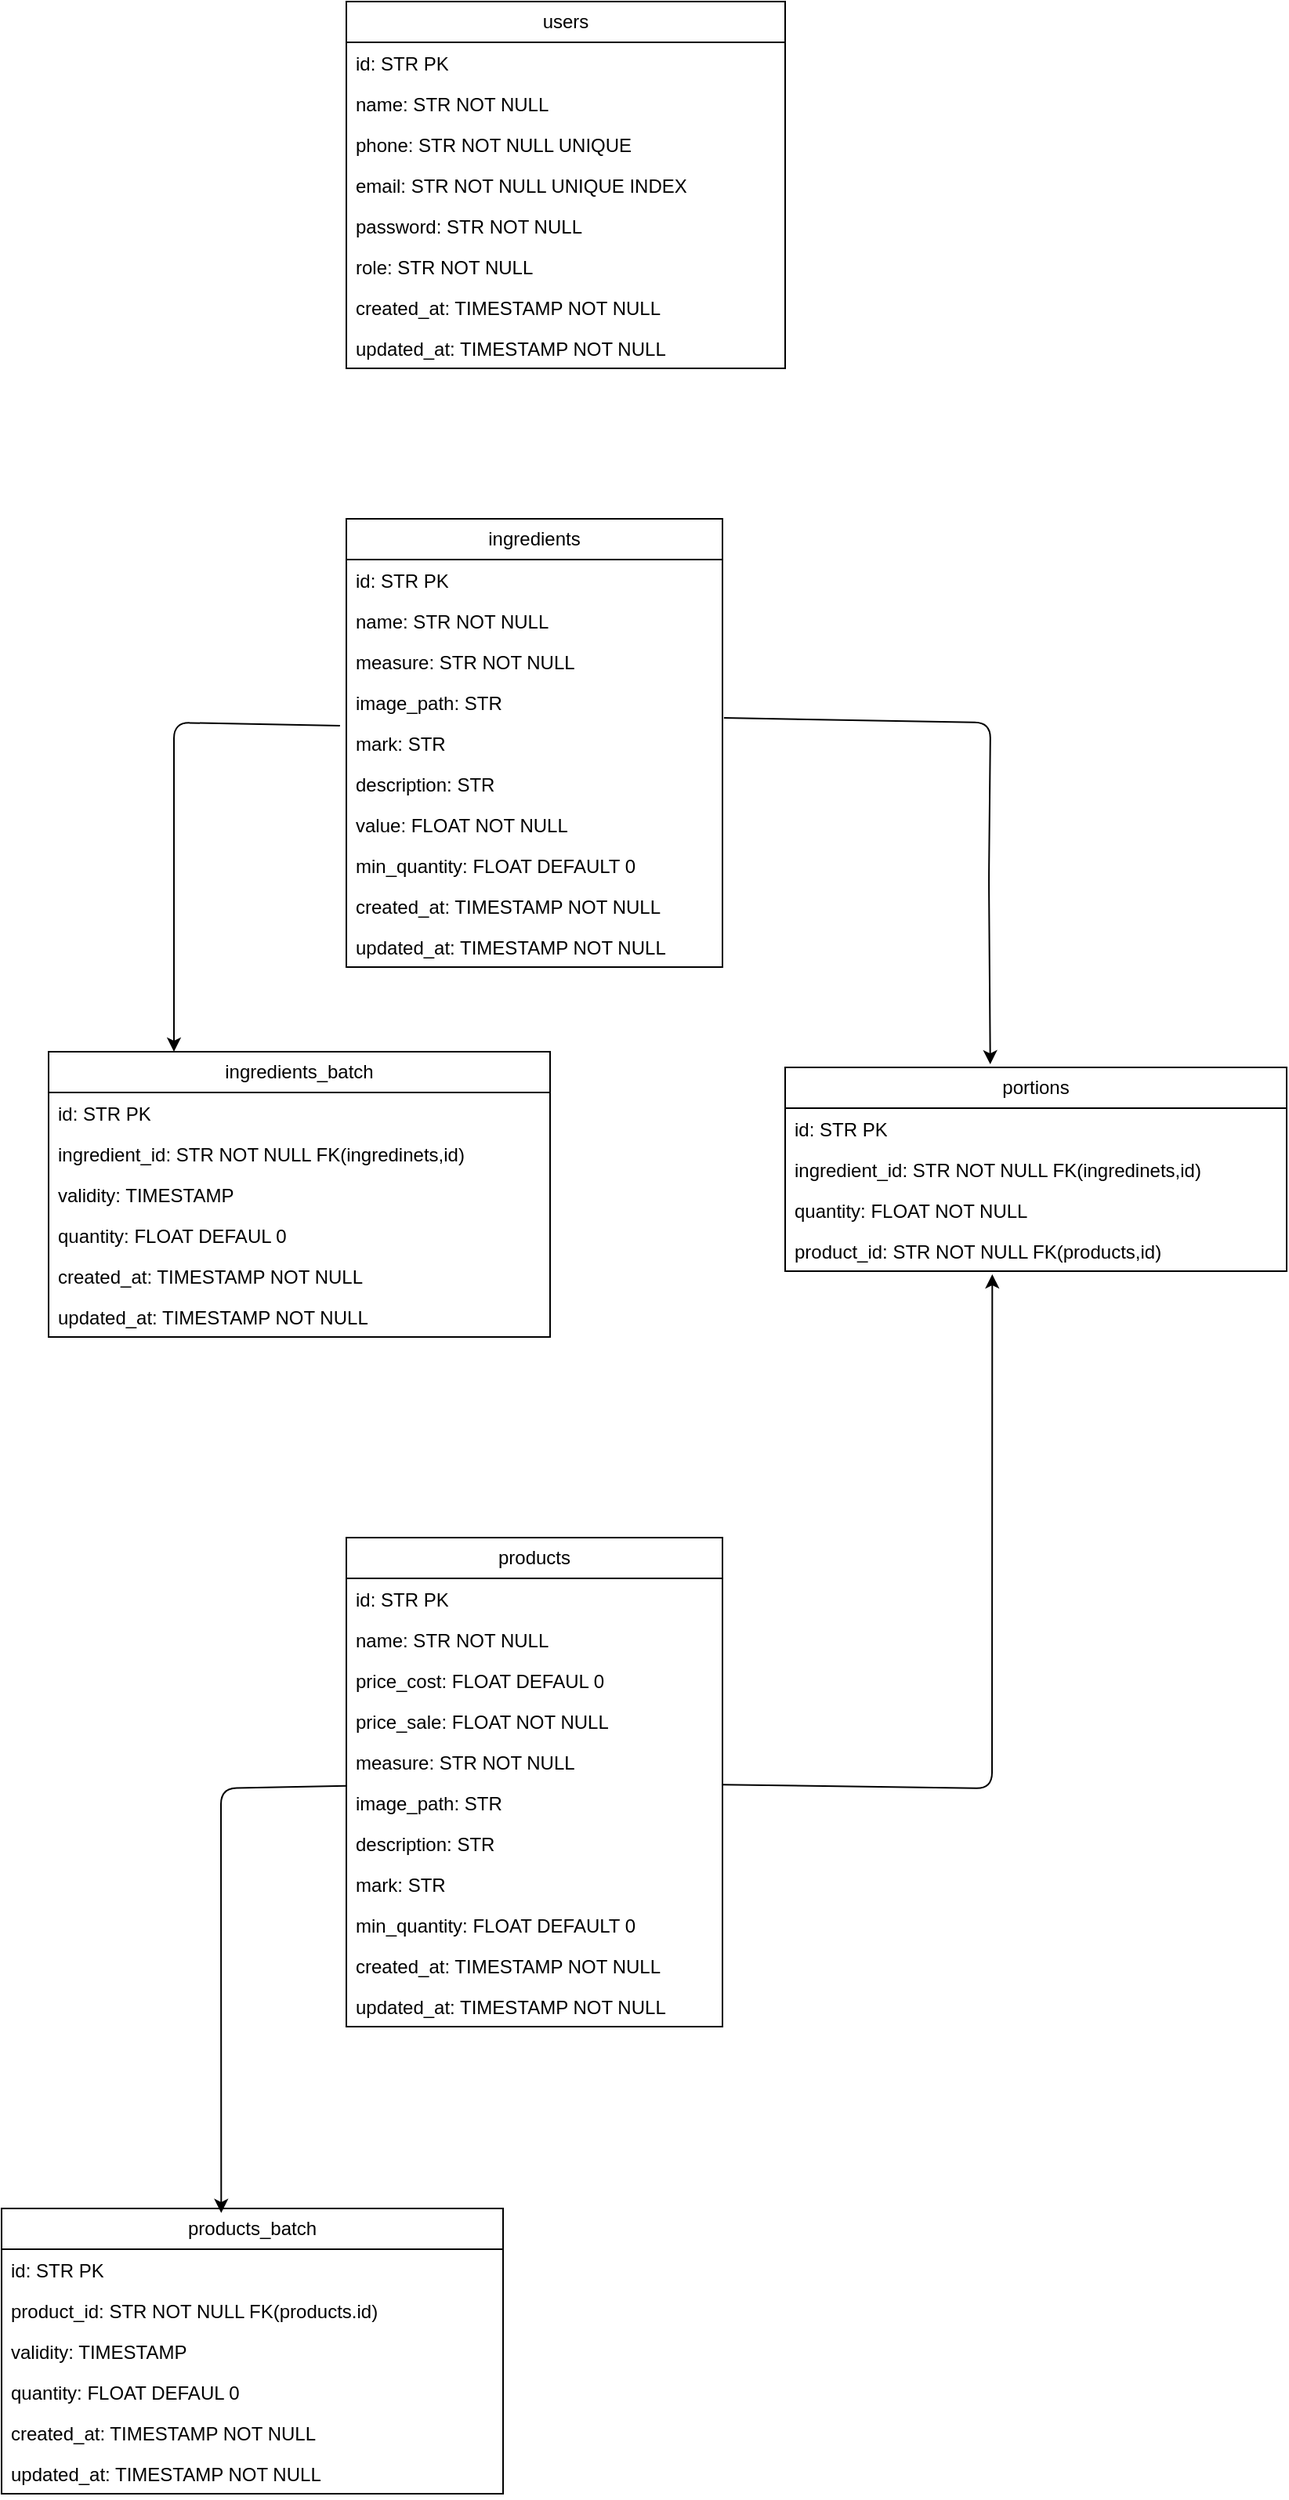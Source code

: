 <mxfile>
    <diagram id="tOFrIx3XNo2UGzEPJhCc" name="der">
        <mxGraphModel dx="1626" dy="713" grid="1" gridSize="10" guides="1" tooltips="1" connect="1" arrows="1" fold="1" page="1" pageScale="1" pageWidth="850" pageHeight="1100" math="0" shadow="0">
            <root>
                <mxCell id="0"/>
                <mxCell id="1" parent="0"/>
                <mxCell id="2" value="users" style="swimlane;fontStyle=0;childLayout=stackLayout;horizontal=1;startSize=26;fillColor=none;horizontalStack=0;resizeParent=1;resizeParentMax=0;resizeLast=0;collapsible=1;marginBottom=0;whiteSpace=wrap;html=1;" parent="1" vertex="1">
                    <mxGeometry x="240" y="60" width="280" height="234" as="geometry"/>
                </mxCell>
                <mxCell id="3" value="id: STR PK" style="text;strokeColor=none;fillColor=none;align=left;verticalAlign=top;spacingLeft=4;spacingRight=4;overflow=hidden;rotatable=0;points=[[0,0.5],[1,0.5]];portConstraint=eastwest;whiteSpace=wrap;html=1;" parent="2" vertex="1">
                    <mxGeometry y="26" width="280" height="26" as="geometry"/>
                </mxCell>
                <mxCell id="4" value="name: STR NOT NULL" style="text;strokeColor=none;fillColor=none;align=left;verticalAlign=top;spacingLeft=4;spacingRight=4;overflow=hidden;rotatable=0;points=[[0,0.5],[1,0.5]];portConstraint=eastwest;whiteSpace=wrap;html=1;" parent="2" vertex="1">
                    <mxGeometry y="52" width="280" height="26" as="geometry"/>
                </mxCell>
                <mxCell id="5" value="phone: STR NOT NULL UNIQUE" style="text;strokeColor=none;fillColor=none;align=left;verticalAlign=top;spacingLeft=4;spacingRight=4;overflow=hidden;rotatable=0;points=[[0,0.5],[1,0.5]];portConstraint=eastwest;whiteSpace=wrap;html=1;" parent="2" vertex="1">
                    <mxGeometry y="78" width="280" height="26" as="geometry"/>
                </mxCell>
                <mxCell id="6" value="email: STR NOT NULL UNIQUE INDEX" style="text;strokeColor=none;fillColor=none;align=left;verticalAlign=top;spacingLeft=4;spacingRight=4;overflow=hidden;rotatable=0;points=[[0,0.5],[1,0.5]];portConstraint=eastwest;whiteSpace=wrap;html=1;" parent="2" vertex="1">
                    <mxGeometry y="104" width="280" height="26" as="geometry"/>
                </mxCell>
                <mxCell id="8" value="password: STR NOT NULL" style="text;strokeColor=none;fillColor=none;align=left;verticalAlign=top;spacingLeft=4;spacingRight=4;overflow=hidden;rotatable=0;points=[[0,0.5],[1,0.5]];portConstraint=eastwest;whiteSpace=wrap;html=1;" parent="2" vertex="1">
                    <mxGeometry y="130" width="280" height="26" as="geometry"/>
                </mxCell>
                <mxCell id="9" value="role: STR NOT NULL" style="text;strokeColor=none;fillColor=none;align=left;verticalAlign=top;spacingLeft=4;spacingRight=4;overflow=hidden;rotatable=0;points=[[0,0.5],[1,0.5]];portConstraint=eastwest;whiteSpace=wrap;html=1;" parent="2" vertex="1">
                    <mxGeometry y="156" width="280" height="26" as="geometry"/>
                </mxCell>
                <mxCell id="7" value="created_at: TIMESTAMP NOT NULL" style="text;strokeColor=none;fillColor=none;align=left;verticalAlign=top;spacingLeft=4;spacingRight=4;overflow=hidden;rotatable=0;points=[[0,0.5],[1,0.5]];portConstraint=eastwest;whiteSpace=wrap;html=1;" parent="2" vertex="1">
                    <mxGeometry y="182" width="280" height="26" as="geometry"/>
                </mxCell>
                <mxCell id="11" value="updated_at: TIMESTAMP NOT NULL" style="text;strokeColor=none;fillColor=none;align=left;verticalAlign=top;spacingLeft=4;spacingRight=4;overflow=hidden;rotatable=0;points=[[0,0.5],[1,0.5]];portConstraint=eastwest;whiteSpace=wrap;html=1;" parent="2" vertex="1">
                    <mxGeometry y="208" width="280" height="26" as="geometry"/>
                </mxCell>
                <mxCell id="41" style="edgeStyle=none;html=1;exitX=-0.017;exitY=0.077;exitDx=0;exitDy=0;exitPerimeter=0;entryX=0.25;entryY=0;entryDx=0;entryDy=0;" edge="1" parent="1" source="17" target="23">
                    <mxGeometry relative="1" as="geometry">
                        <mxPoint x="130" y="720" as="targetPoint"/>
                        <Array as="points">
                            <mxPoint x="130" y="520"/>
                        </Array>
                    </mxGeometry>
                </mxCell>
                <mxCell id="12" value="ingredients" style="swimlane;fontStyle=0;childLayout=stackLayout;horizontal=1;startSize=26;fillColor=none;horizontalStack=0;resizeParent=1;resizeParentMax=0;resizeLast=0;collapsible=1;marginBottom=0;whiteSpace=wrap;html=1;" parent="1" vertex="1">
                    <mxGeometry x="240" y="390" width="240" height="286" as="geometry"/>
                </mxCell>
                <mxCell id="13" value="id: STR PK" style="text;strokeColor=none;fillColor=none;align=left;verticalAlign=top;spacingLeft=4;spacingRight=4;overflow=hidden;rotatable=0;points=[[0,0.5],[1,0.5]];portConstraint=eastwest;whiteSpace=wrap;html=1;" parent="12" vertex="1">
                    <mxGeometry y="26" width="240" height="26" as="geometry"/>
                </mxCell>
                <mxCell id="14" value="name: STR NOT NULL" style="text;strokeColor=none;fillColor=none;align=left;verticalAlign=top;spacingLeft=4;spacingRight=4;overflow=hidden;rotatable=0;points=[[0,0.5],[1,0.5]];portConstraint=eastwest;whiteSpace=wrap;html=1;" parent="12" vertex="1">
                    <mxGeometry y="52" width="240" height="26" as="geometry"/>
                </mxCell>
                <mxCell id="15" value="measure: STR NOT NULL" style="text;strokeColor=none;fillColor=none;align=left;verticalAlign=top;spacingLeft=4;spacingRight=4;overflow=hidden;rotatable=0;points=[[0,0.5],[1,0.5]];portConstraint=eastwest;whiteSpace=wrap;html=1;" parent="12" vertex="1">
                    <mxGeometry y="78" width="240" height="26" as="geometry"/>
                </mxCell>
                <mxCell id="16" value="image_path: STR" style="text;strokeColor=none;fillColor=none;align=left;verticalAlign=top;spacingLeft=4;spacingRight=4;overflow=hidden;rotatable=0;points=[[0,0.5],[1,0.5]];portConstraint=eastwest;whiteSpace=wrap;html=1;" parent="12" vertex="1">
                    <mxGeometry y="104" width="240" height="26" as="geometry"/>
                </mxCell>
                <mxCell id="17" value="mark: STR" style="text;strokeColor=none;fillColor=none;align=left;verticalAlign=top;spacingLeft=4;spacingRight=4;overflow=hidden;rotatable=0;points=[[0,0.5],[1,0.5]];portConstraint=eastwest;whiteSpace=wrap;html=1;" parent="12" vertex="1">
                    <mxGeometry y="130" width="240" height="26" as="geometry"/>
                </mxCell>
                <mxCell id="18" value="description: STR" style="text;strokeColor=none;fillColor=none;align=left;verticalAlign=top;spacingLeft=4;spacingRight=4;overflow=hidden;rotatable=0;points=[[0,0.5],[1,0.5]];portConstraint=eastwest;whiteSpace=wrap;html=1;" parent="12" vertex="1">
                    <mxGeometry y="156" width="240" height="26" as="geometry"/>
                </mxCell>
                <mxCell id="19" value="value: FLOAT NOT NULL" style="text;strokeColor=none;fillColor=none;align=left;verticalAlign=top;spacingLeft=4;spacingRight=4;overflow=hidden;rotatable=0;points=[[0,0.5],[1,0.5]];portConstraint=eastwest;whiteSpace=wrap;html=1;" parent="12" vertex="1">
                    <mxGeometry y="182" width="240" height="26" as="geometry"/>
                </mxCell>
                <mxCell id="20" value="min_quantity: FLOAT DEFAULT 0" style="text;strokeColor=none;fillColor=none;align=left;verticalAlign=top;spacingLeft=4;spacingRight=4;overflow=hidden;rotatable=0;points=[[0,0.5],[1,0.5]];portConstraint=eastwest;whiteSpace=wrap;html=1;" parent="12" vertex="1">
                    <mxGeometry y="208" width="240" height="26" as="geometry"/>
                </mxCell>
                <mxCell id="21" value="created_at: TIMESTAMP NOT NULL" style="text;strokeColor=none;fillColor=none;align=left;verticalAlign=top;spacingLeft=4;spacingRight=4;overflow=hidden;rotatable=0;points=[[0,0.5],[1,0.5]];portConstraint=eastwest;whiteSpace=wrap;html=1;" parent="12" vertex="1">
                    <mxGeometry y="234" width="240" height="26" as="geometry"/>
                </mxCell>
                <mxCell id="22" value="updated_at: TIMESTAMP NOT NULL" style="text;strokeColor=none;fillColor=none;align=left;verticalAlign=top;spacingLeft=4;spacingRight=4;overflow=hidden;rotatable=0;points=[[0,0.5],[1,0.5]];portConstraint=eastwest;whiteSpace=wrap;html=1;" parent="12" vertex="1">
                    <mxGeometry y="260" width="240" height="26" as="geometry"/>
                </mxCell>
                <mxCell id="23" value="ingredients_batch" style="swimlane;fontStyle=0;childLayout=stackLayout;horizontal=1;startSize=26;fillColor=none;horizontalStack=0;resizeParent=1;resizeParentMax=0;resizeLast=0;collapsible=1;marginBottom=0;whiteSpace=wrap;html=1;" parent="1" vertex="1">
                    <mxGeometry x="50" y="730" width="320" height="182" as="geometry"/>
                </mxCell>
                <mxCell id="24" value="id: STR PK" style="text;strokeColor=none;fillColor=none;align=left;verticalAlign=top;spacingLeft=4;spacingRight=4;overflow=hidden;rotatable=0;points=[[0,0.5],[1,0.5]];portConstraint=eastwest;whiteSpace=wrap;html=1;" parent="23" vertex="1">
                    <mxGeometry y="26" width="320" height="26" as="geometry"/>
                </mxCell>
                <mxCell id="25" value="ingredient_id: STR NOT NULL FK(ingredinets,id)" style="text;strokeColor=none;fillColor=none;align=left;verticalAlign=top;spacingLeft=4;spacingRight=4;overflow=hidden;rotatable=0;points=[[0,0.5],[1,0.5]];portConstraint=eastwest;whiteSpace=wrap;html=1;" parent="23" vertex="1">
                    <mxGeometry y="52" width="320" height="26" as="geometry"/>
                </mxCell>
                <mxCell id="26" value="validity: TIMESTAMP" style="text;strokeColor=none;fillColor=none;align=left;verticalAlign=top;spacingLeft=4;spacingRight=4;overflow=hidden;rotatable=0;points=[[0,0.5],[1,0.5]];portConstraint=eastwest;whiteSpace=wrap;html=1;" parent="23" vertex="1">
                    <mxGeometry y="78" width="320" height="26" as="geometry"/>
                </mxCell>
                <mxCell id="27" value="quantity: FLOAT DEFAUL 0" style="text;strokeColor=none;fillColor=none;align=left;verticalAlign=top;spacingLeft=4;spacingRight=4;overflow=hidden;rotatable=0;points=[[0,0.5],[1,0.5]];portConstraint=eastwest;whiteSpace=wrap;html=1;" parent="23" vertex="1">
                    <mxGeometry y="104" width="320" height="26" as="geometry"/>
                </mxCell>
                <mxCell id="31" value="created_at: TIMESTAMP NOT NULL" style="text;strokeColor=none;fillColor=none;align=left;verticalAlign=top;spacingLeft=4;spacingRight=4;overflow=hidden;rotatable=0;points=[[0,0.5],[1,0.5]];portConstraint=eastwest;whiteSpace=wrap;html=1;" parent="23" vertex="1">
                    <mxGeometry y="130" width="320" height="26" as="geometry"/>
                </mxCell>
                <mxCell id="33" value="updated_at: TIMESTAMP NOT NULL" style="text;strokeColor=none;fillColor=none;align=left;verticalAlign=top;spacingLeft=4;spacingRight=4;overflow=hidden;rotatable=0;points=[[0,0.5],[1,0.5]];portConstraint=eastwest;whiteSpace=wrap;html=1;" parent="23" vertex="1">
                    <mxGeometry y="156" width="320" height="26" as="geometry"/>
                </mxCell>
                <mxCell id="34" value="portions" style="swimlane;fontStyle=0;childLayout=stackLayout;horizontal=1;startSize=26;fillColor=none;horizontalStack=0;resizeParent=1;resizeParentMax=0;resizeLast=0;collapsible=1;marginBottom=0;whiteSpace=wrap;html=1;" parent="1" vertex="1">
                    <mxGeometry x="520" y="740" width="320" height="130" as="geometry"/>
                </mxCell>
                <mxCell id="35" value="id: STR PK" style="text;strokeColor=none;fillColor=none;align=left;verticalAlign=top;spacingLeft=4;spacingRight=4;overflow=hidden;rotatable=0;points=[[0,0.5],[1,0.5]];portConstraint=eastwest;whiteSpace=wrap;html=1;" parent="34" vertex="1">
                    <mxGeometry y="26" width="320" height="26" as="geometry"/>
                </mxCell>
                <mxCell id="36" value="ingredient_id: STR NOT NULL FK(ingredinets,id)" style="text;strokeColor=none;fillColor=none;align=left;verticalAlign=top;spacingLeft=4;spacingRight=4;overflow=hidden;rotatable=0;points=[[0,0.5],[1,0.5]];portConstraint=eastwest;whiteSpace=wrap;html=1;" parent="34" vertex="1">
                    <mxGeometry y="52" width="320" height="26" as="geometry"/>
                </mxCell>
                <mxCell id="38" value="quantity: FLOAT NOT NULL" style="text;strokeColor=none;fillColor=none;align=left;verticalAlign=top;spacingLeft=4;spacingRight=4;overflow=hidden;rotatable=0;points=[[0,0.5],[1,0.5]];portConstraint=eastwest;whiteSpace=wrap;html=1;" parent="34" vertex="1">
                    <mxGeometry y="78" width="320" height="26" as="geometry"/>
                </mxCell>
                <mxCell id="39" value="product_id: STR NOT NULL FK(products,id)" style="text;strokeColor=none;fillColor=none;align=left;verticalAlign=top;spacingLeft=4;spacingRight=4;overflow=hidden;rotatable=0;points=[[0,0.5],[1,0.5]];portConstraint=eastwest;whiteSpace=wrap;html=1;" vertex="1" parent="34">
                    <mxGeometry y="104" width="320" height="26" as="geometry"/>
                </mxCell>
                <mxCell id="42" style="edgeStyle=none;html=1;entryX=0.409;entryY=-0.015;entryDx=0;entryDy=0;entryPerimeter=0;exitX=1.004;exitY=-0.115;exitDx=0;exitDy=0;exitPerimeter=0;" edge="1" parent="1" source="17" target="34">
                    <mxGeometry relative="1" as="geometry">
                        <Array as="points">
                            <mxPoint x="651" y="520"/>
                            <mxPoint x="650" y="620"/>
                        </Array>
                    </mxGeometry>
                </mxCell>
                <mxCell id="55" style="edgeStyle=none;html=1;entryX=0.413;entryY=1.077;entryDx=0;entryDy=0;entryPerimeter=0;" edge="1" parent="1" source="43" target="39">
                    <mxGeometry relative="1" as="geometry">
                        <Array as="points">
                            <mxPoint x="652" y="1200"/>
                        </Array>
                    </mxGeometry>
                </mxCell>
                <mxCell id="Q73jBYU7soGWTlw5ycO3-63" style="edgeStyle=none;html=1;entryX=0.438;entryY=0.016;entryDx=0;entryDy=0;entryPerimeter=0;" edge="1" parent="1" source="43" target="56">
                    <mxGeometry relative="1" as="geometry">
                        <Array as="points">
                            <mxPoint x="160" y="1200"/>
                        </Array>
                    </mxGeometry>
                </mxCell>
                <mxCell id="43" value="products" style="swimlane;fontStyle=0;childLayout=stackLayout;horizontal=1;startSize=26;fillColor=none;horizontalStack=0;resizeParent=1;resizeParentMax=0;resizeLast=0;collapsible=1;marginBottom=0;whiteSpace=wrap;html=1;" vertex="1" parent="1">
                    <mxGeometry x="240" y="1040" width="240" height="312" as="geometry"/>
                </mxCell>
                <mxCell id="44" value="id: STR PK" style="text;strokeColor=none;fillColor=none;align=left;verticalAlign=top;spacingLeft=4;spacingRight=4;overflow=hidden;rotatable=0;points=[[0,0.5],[1,0.5]];portConstraint=eastwest;whiteSpace=wrap;html=1;" vertex="1" parent="43">
                    <mxGeometry y="26" width="240" height="26" as="geometry"/>
                </mxCell>
                <mxCell id="45" value="name: STR NOT NULL" style="text;strokeColor=none;fillColor=none;align=left;verticalAlign=top;spacingLeft=4;spacingRight=4;overflow=hidden;rotatable=0;points=[[0,0.5],[1,0.5]];portConstraint=eastwest;whiteSpace=wrap;html=1;" vertex="1" parent="43">
                    <mxGeometry y="52" width="240" height="26" as="geometry"/>
                </mxCell>
                <mxCell id="46" value="price_cost: FLOAT DEFAUL 0" style="text;strokeColor=none;fillColor=none;align=left;verticalAlign=top;spacingLeft=4;spacingRight=4;overflow=hidden;rotatable=0;points=[[0,0.5],[1,0.5]];portConstraint=eastwest;whiteSpace=wrap;html=1;" vertex="1" parent="43">
                    <mxGeometry y="78" width="240" height="26" as="geometry"/>
                </mxCell>
                <mxCell id="50" value="price_sale: FLOAT NOT NULL" style="text;strokeColor=none;fillColor=none;align=left;verticalAlign=top;spacingLeft=4;spacingRight=4;overflow=hidden;rotatable=0;points=[[0,0.5],[1,0.5]];portConstraint=eastwest;whiteSpace=wrap;html=1;" vertex="1" parent="43">
                    <mxGeometry y="104" width="240" height="26" as="geometry"/>
                </mxCell>
                <mxCell id="48" value="measure: STR NOT NULL" style="text;strokeColor=none;fillColor=none;align=left;verticalAlign=top;spacingLeft=4;spacingRight=4;overflow=hidden;rotatable=0;points=[[0,0.5],[1,0.5]];portConstraint=eastwest;whiteSpace=wrap;html=1;" vertex="1" parent="43">
                    <mxGeometry y="130" width="240" height="26" as="geometry"/>
                </mxCell>
                <mxCell id="47" value="image_path: STR" style="text;strokeColor=none;fillColor=none;align=left;verticalAlign=top;spacingLeft=4;spacingRight=4;overflow=hidden;rotatable=0;points=[[0,0.5],[1,0.5]];portConstraint=eastwest;whiteSpace=wrap;html=1;" vertex="1" parent="43">
                    <mxGeometry y="156" width="240" height="26" as="geometry"/>
                </mxCell>
                <mxCell id="49" value="description: STR" style="text;strokeColor=none;fillColor=none;align=left;verticalAlign=top;spacingLeft=4;spacingRight=4;overflow=hidden;rotatable=0;points=[[0,0.5],[1,0.5]];portConstraint=eastwest;whiteSpace=wrap;html=1;" vertex="1" parent="43">
                    <mxGeometry y="182" width="240" height="26" as="geometry"/>
                </mxCell>
                <mxCell id="54" value="mark: STR" style="text;strokeColor=none;fillColor=none;align=left;verticalAlign=top;spacingLeft=4;spacingRight=4;overflow=hidden;rotatable=0;points=[[0,0.5],[1,0.5]];portConstraint=eastwest;whiteSpace=wrap;html=1;" vertex="1" parent="43">
                    <mxGeometry y="208" width="240" height="26" as="geometry"/>
                </mxCell>
                <mxCell id="51" value="min_quantity: FLOAT DEFAULT 0" style="text;strokeColor=none;fillColor=none;align=left;verticalAlign=top;spacingLeft=4;spacingRight=4;overflow=hidden;rotatable=0;points=[[0,0.5],[1,0.5]];portConstraint=eastwest;whiteSpace=wrap;html=1;" vertex="1" parent="43">
                    <mxGeometry y="234" width="240" height="26" as="geometry"/>
                </mxCell>
                <mxCell id="52" value="created_at: TIMESTAMP NOT NULL" style="text;strokeColor=none;fillColor=none;align=left;verticalAlign=top;spacingLeft=4;spacingRight=4;overflow=hidden;rotatable=0;points=[[0,0.5],[1,0.5]];portConstraint=eastwest;whiteSpace=wrap;html=1;" vertex="1" parent="43">
                    <mxGeometry y="260" width="240" height="26" as="geometry"/>
                </mxCell>
                <mxCell id="53" value="updated_at: TIMESTAMP NOT NULL" style="text;strokeColor=none;fillColor=none;align=left;verticalAlign=top;spacingLeft=4;spacingRight=4;overflow=hidden;rotatable=0;points=[[0,0.5],[1,0.5]];portConstraint=eastwest;whiteSpace=wrap;html=1;" vertex="1" parent="43">
                    <mxGeometry y="286" width="240" height="26" as="geometry"/>
                </mxCell>
                <mxCell id="56" value="products_batch" style="swimlane;fontStyle=0;childLayout=stackLayout;horizontal=1;startSize=26;fillColor=none;horizontalStack=0;resizeParent=1;resizeParentMax=0;resizeLast=0;collapsible=1;marginBottom=0;whiteSpace=wrap;html=1;" vertex="1" parent="1">
                    <mxGeometry x="20" y="1468" width="320" height="182" as="geometry"/>
                </mxCell>
                <mxCell id="57" value="id: STR PK" style="text;strokeColor=none;fillColor=none;align=left;verticalAlign=top;spacingLeft=4;spacingRight=4;overflow=hidden;rotatable=0;points=[[0,0.5],[1,0.5]];portConstraint=eastwest;whiteSpace=wrap;html=1;" vertex="1" parent="56">
                    <mxGeometry y="26" width="320" height="26" as="geometry"/>
                </mxCell>
                <mxCell id="58" value="product_id: STR NOT NULL FK(products.id)" style="text;strokeColor=none;fillColor=none;align=left;verticalAlign=top;spacingLeft=4;spacingRight=4;overflow=hidden;rotatable=0;points=[[0,0.5],[1,0.5]];portConstraint=eastwest;whiteSpace=wrap;html=1;" vertex="1" parent="56">
                    <mxGeometry y="52" width="320" height="26" as="geometry"/>
                </mxCell>
                <mxCell id="59" value="validity: TIMESTAMP" style="text;strokeColor=none;fillColor=none;align=left;verticalAlign=top;spacingLeft=4;spacingRight=4;overflow=hidden;rotatable=0;points=[[0,0.5],[1,0.5]];portConstraint=eastwest;whiteSpace=wrap;html=1;" vertex="1" parent="56">
                    <mxGeometry y="78" width="320" height="26" as="geometry"/>
                </mxCell>
                <mxCell id="60" value="quantity: FLOAT DEFAUL 0" style="text;strokeColor=none;fillColor=none;align=left;verticalAlign=top;spacingLeft=4;spacingRight=4;overflow=hidden;rotatable=0;points=[[0,0.5],[1,0.5]];portConstraint=eastwest;whiteSpace=wrap;html=1;" vertex="1" parent="56">
                    <mxGeometry y="104" width="320" height="26" as="geometry"/>
                </mxCell>
                <mxCell id="62" value="created_at: TIMESTAMP NOT NULL" style="text;strokeColor=none;fillColor=none;align=left;verticalAlign=top;spacingLeft=4;spacingRight=4;overflow=hidden;rotatable=0;points=[[0,0.5],[1,0.5]];portConstraint=eastwest;whiteSpace=wrap;html=1;" vertex="1" parent="56">
                    <mxGeometry y="130" width="320" height="26" as="geometry"/>
                </mxCell>
                <mxCell id="63" value="updated_at: TIMESTAMP NOT NULL" style="text;strokeColor=none;fillColor=none;align=left;verticalAlign=top;spacingLeft=4;spacingRight=4;overflow=hidden;rotatable=0;points=[[0,0.5],[1,0.5]];portConstraint=eastwest;whiteSpace=wrap;html=1;" vertex="1" parent="56">
                    <mxGeometry y="156" width="320" height="26" as="geometry"/>
                </mxCell>
            </root>
        </mxGraphModel>
    </diagram>
    <diagram id="9WPOy3J2Hdd3moz4OkfV" name="repositories">
        <mxGraphModel dx="1208" dy="713" grid="1" gridSize="10" guides="1" tooltips="1" connect="1" arrows="1" fold="1" page="1" pageScale="1" pageWidth="850" pageHeight="1100" math="0" shadow="0">
            <root>
                <mxCell id="0"/>
                <mxCell id="1" parent="0"/>
                <mxCell id="v_vSwW2389q6j7I8uDog-1" value="UserRepository" style="swimlane;fontStyle=1;align=center;verticalAlign=top;childLayout=stackLayout;horizontal=1;startSize=26;horizontalStack=0;resizeParent=1;resizeParentMax=0;resizeLast=0;collapsible=1;marginBottom=0;whiteSpace=wrap;html=1;" vertex="1" parent="1">
                    <mxGeometry x="110" y="220" width="160" height="290" as="geometry"/>
                </mxCell>
                <mxCell id="v_vSwW2389q6j7I8uDog-2" value="- db_session: Session" style="text;strokeColor=none;fillColor=none;align=left;verticalAlign=top;spacingLeft=4;spacingRight=4;overflow=hidden;rotatable=0;points=[[0,0.5],[1,0.5]];portConstraint=eastwest;whiteSpace=wrap;html=1;" vertex="1" parent="v_vSwW2389q6j7I8uDog-1">
                    <mxGeometry y="26" width="160" height="26" as="geometry"/>
                </mxCell>
                <mxCell id="v_vSwW2389q6j7I8uDog-3" value="" style="line;strokeWidth=1;fillColor=none;align=left;verticalAlign=middle;spacingTop=-1;spacingLeft=3;spacingRight=3;rotatable=0;labelPosition=right;points=[];portConstraint=eastwest;strokeColor=inherit;" vertex="1" parent="v_vSwW2389q6j7I8uDog-1">
                    <mxGeometry y="52" width="160" height="8" as="geometry"/>
                </mxCell>
                <mxCell id="v_vSwW2389q6j7I8uDog-4" value="+ add(User): User" style="text;strokeColor=none;fillColor=none;align=left;verticalAlign=top;spacingLeft=4;spacingRight=4;overflow=hidden;rotatable=0;points=[[0,0.5],[1,0.5]];portConstraint=eastwest;whiteSpace=wrap;html=1;" vertex="1" parent="v_vSwW2389q6j7I8uDog-1">
                    <mxGeometry y="60" width="160" height="26" as="geometry"/>
                </mxCell>
                <mxCell id="v_vSwW2389q6j7I8uDog-5" value="+ get(&lt;div&gt;&lt;span style=&quot;white-space: pre;&quot;&gt;&#x9;&lt;/span&gt;id | None,&lt;/div&gt;&lt;div&gt;&lt;span style=&quot;white-space: pre;&quot;&gt;&#x9;&lt;/span&gt;email | None,&lt;br&gt;&lt;/div&gt;&lt;div&gt;&lt;span style=&quot;white-space: pre;&quot;&gt;&#x9;&lt;/span&gt;all_results&lt;br&gt;&lt;/div&gt;&lt;div&gt;): List[User]&lt;/div&gt;" style="text;strokeColor=none;fillColor=none;align=left;verticalAlign=top;spacingLeft=4;spacingRight=4;overflow=hidden;rotatable=0;points=[[0,0.5],[1,0.5]];portConstraint=eastwest;whiteSpace=wrap;html=1;" vertex="1" parent="v_vSwW2389q6j7I8uDog-1">
                    <mxGeometry y="86" width="160" height="94" as="geometry"/>
                </mxCell>
                <mxCell id="v_vSwW2389q6j7I8uDog-6" value="+ update(User): User" style="text;strokeColor=none;fillColor=none;align=left;verticalAlign=top;spacingLeft=4;spacingRight=4;overflow=hidden;rotatable=0;points=[[0,0.5],[1,0.5]];portConstraint=eastwest;whiteSpace=wrap;html=1;" vertex="1" parent="v_vSwW2389q6j7I8uDog-1">
                    <mxGeometry y="180" width="160" height="26" as="geometry"/>
                </mxCell>
                <mxCell id="v_vSwW2389q6j7I8uDog-7" value="+ delete(&lt;div&gt;&lt;span style=&quot;white-space: pre;&quot;&gt;&#x9;&lt;/span&gt;id | None,&lt;br&gt;&lt;/div&gt;&lt;div&gt;&lt;span style=&quot;white-space: pre;&quot;&gt;&#x9;&lt;/span&gt;User | None&lt;br&gt;&lt;/div&gt;&lt;div&gt;):&lt;/div&gt;" style="text;strokeColor=none;fillColor=none;align=left;verticalAlign=top;spacingLeft=4;spacingRight=4;overflow=hidden;rotatable=0;points=[[0,0.5],[1,0.5]];portConstraint=eastwest;whiteSpace=wrap;html=1;" vertex="1" parent="v_vSwW2389q6j7I8uDog-1">
                    <mxGeometry y="206" width="160" height="84" as="geometry"/>
                </mxCell>
                <mxCell id="v_vSwW2389q6j7I8uDog-8" value="IngredientRepository" style="swimlane;fontStyle=1;align=center;verticalAlign=top;childLayout=stackLayout;horizontal=1;startSize=26;horizontalStack=0;resizeParent=1;resizeParentMax=0;resizeLast=0;collapsible=1;marginBottom=0;whiteSpace=wrap;html=1;" vertex="1" parent="1">
                    <mxGeometry x="340" y="220" width="270" height="490" as="geometry"/>
                </mxCell>
                <mxCell id="v_vSwW2389q6j7I8uDog-12" value="- db_session: Session" style="text;strokeColor=none;fillColor=none;align=left;verticalAlign=top;spacingLeft=4;spacingRight=4;overflow=hidden;rotatable=0;points=[[0,0.5],[1,0.5]];portConstraint=eastwest;whiteSpace=wrap;html=1;" vertex="1" parent="v_vSwW2389q6j7I8uDog-8">
                    <mxGeometry y="26" width="270" height="26" as="geometry"/>
                </mxCell>
                <mxCell id="v_vSwW2389q6j7I8uDog-10" value="" style="line;strokeWidth=1;fillColor=none;align=left;verticalAlign=middle;spacingTop=-1;spacingLeft=3;spacingRight=3;rotatable=0;labelPosition=right;points=[];portConstraint=eastwest;strokeColor=inherit;" vertex="1" parent="v_vSwW2389q6j7I8uDog-8">
                    <mxGeometry y="52" width="270" height="8" as="geometry"/>
                </mxCell>
                <mxCell id="v_vSwW2389q6j7I8uDog-11" value="- add(Ingredient): Ingredient" style="text;strokeColor=none;fillColor=none;align=left;verticalAlign=top;spacingLeft=4;spacingRight=4;overflow=hidden;rotatable=0;points=[[0,0.5],[1,0.5]];portConstraint=eastwest;whiteSpace=wrap;html=1;" vertex="1" parent="v_vSwW2389q6j7I8uDog-8">
                    <mxGeometry y="60" width="270" height="26" as="geometry"/>
                </mxCell>
                <mxCell id="v_vSwW2389q6j7I8uDog-13" value="- get(&lt;div&gt;&lt;span style=&quot;white-space: pre;&quot;&gt;&#x9;&lt;/span&gt;id | None,&lt;br&gt;&lt;/div&gt;&lt;div&gt;&lt;span style=&quot;white-space: pre;&quot;&gt;&#x9;&lt;/span&gt;name| None&lt;br&gt;&lt;/div&gt;&lt;div&gt;): List[Ingredient]&lt;/div&gt;" style="text;strokeColor=none;fillColor=none;align=left;verticalAlign=top;spacingLeft=4;spacingRight=4;overflow=hidden;rotatable=0;points=[[0,0.5],[1,0.5]];portConstraint=eastwest;whiteSpace=wrap;html=1;" vertex="1" parent="v_vSwW2389q6j7I8uDog-8">
                    <mxGeometry y="86" width="270" height="74" as="geometry"/>
                </mxCell>
                <mxCell id="v_vSwW2389q6j7I8uDog-14" value="- update(Ingredient): Ingredient" style="text;strokeColor=none;fillColor=none;align=left;verticalAlign=top;spacingLeft=4;spacingRight=4;overflow=hidden;rotatable=0;points=[[0,0.5],[1,0.5]];portConstraint=eastwest;whiteSpace=wrap;html=1;" vertex="1" parent="v_vSwW2389q6j7I8uDog-8">
                    <mxGeometry y="160" width="270" height="26" as="geometry"/>
                </mxCell>
                <mxCell id="v_vSwW2389q6j7I8uDog-15" value="- delete(&lt;div&gt;&lt;span style=&quot;white-space: pre;&quot;&gt;&#x9;&lt;/span&gt;id | None,&lt;/div&gt;&lt;div&gt;&amp;nbsp;&lt;span style=&quot;white-space: pre;&quot;&gt;&#x9;&lt;/span&gt;Ingredient | None&lt;/div&gt;&lt;div&gt;):&amp;nbsp;&lt;/div&gt;" style="text;strokeColor=none;fillColor=none;align=left;verticalAlign=top;spacingLeft=4;spacingRight=4;overflow=hidden;rotatable=0;points=[[0,0.5],[1,0.5]];portConstraint=eastwest;whiteSpace=wrap;html=1;" vertex="1" parent="v_vSwW2389q6j7I8uDog-8">
                    <mxGeometry y="186" width="270" height="84" as="geometry"/>
                </mxCell>
                <mxCell id="v_vSwW2389q6j7I8uDog-16" value="- add_batch(IngredientBatch):&amp;nbsp;&lt;span style=&quot;color: rgb(0, 0, 0);&quot;&gt;IngredientBatch&lt;/span&gt;" style="text;strokeColor=none;fillColor=none;align=left;verticalAlign=top;spacingLeft=4;spacingRight=4;overflow=hidden;rotatable=0;points=[[0,0.5],[1,0.5]];portConstraint=eastwest;whiteSpace=wrap;html=1;" vertex="1" parent="v_vSwW2389q6j7I8uDog-8">
                    <mxGeometry y="270" width="270" height="26" as="geometry"/>
                </mxCell>
                <mxCell id="v_vSwW2389q6j7I8uDog-17" value="- get_batch(&lt;div&gt;&lt;span style=&quot;white-space: pre;&quot;&gt;&#x9;&lt;/span&gt;batch_id | None,&lt;br&gt;&lt;/div&gt;&lt;div&gt;&lt;span style=&quot;white-space: pre;&quot;&gt;&#x9;&lt;/span&gt;ingredient_id | None&lt;br&gt;&lt;/div&gt;&lt;div&gt;):&amp;nbsp;&lt;span style=&quot;color: rgb(0, 0, 0);&quot;&gt;List[IngredientBatch)&lt;/span&gt;&lt;/div&gt;" style="text;strokeColor=none;fillColor=none;align=left;verticalAlign=top;spacingLeft=4;spacingRight=4;overflow=hidden;rotatable=0;points=[[0,0.5],[1,0.5]];portConstraint=eastwest;whiteSpace=wrap;html=1;" vertex="1" parent="v_vSwW2389q6j7I8uDog-8">
                    <mxGeometry y="296" width="270" height="84" as="geometry"/>
                </mxCell>
                <mxCell id="v_vSwW2389q6j7I8uDog-18" value="- update(IngredientBatch):&amp;nbsp;&lt;span style=&quot;color: rgb(0, 0, 0);&quot;&gt;IngredientBatch&lt;/span&gt;" style="text;strokeColor=none;fillColor=none;align=left;verticalAlign=top;spacingLeft=4;spacingRight=4;overflow=hidden;rotatable=0;points=[[0,0.5],[1,0.5]];portConstraint=eastwest;whiteSpace=wrap;html=1;" vertex="1" parent="v_vSwW2389q6j7I8uDog-8">
                    <mxGeometry y="380" width="270" height="26" as="geometry"/>
                </mxCell>
                <mxCell id="v_vSwW2389q6j7I8uDog-19" value="- delete(&lt;div&gt;&lt;span style=&quot;white-space: pre;&quot;&gt;&#x9;&lt;/span&gt;id | None,&lt;/div&gt;&lt;div&gt;&amp;nbsp;&lt;span style=&quot;white-space: pre;&quot;&gt;&#x9;&lt;/span&gt;&lt;span style=&quot;color: rgb(0, 0, 0);&quot;&gt;IngredientBatch&lt;/span&gt;&amp;nbsp;| None&lt;/div&gt;&lt;div&gt;):&amp;nbsp;&lt;/div&gt;" style="text;strokeColor=none;fillColor=none;align=left;verticalAlign=top;spacingLeft=4;spacingRight=4;overflow=hidden;rotatable=0;points=[[0,0.5],[1,0.5]];portConstraint=eastwest;whiteSpace=wrap;html=1;" vertex="1" parent="v_vSwW2389q6j7I8uDog-8">
                    <mxGeometry y="406" width="270" height="84" as="geometry"/>
                </mxCell>
            </root>
        </mxGraphModel>
    </diagram>
</mxfile>